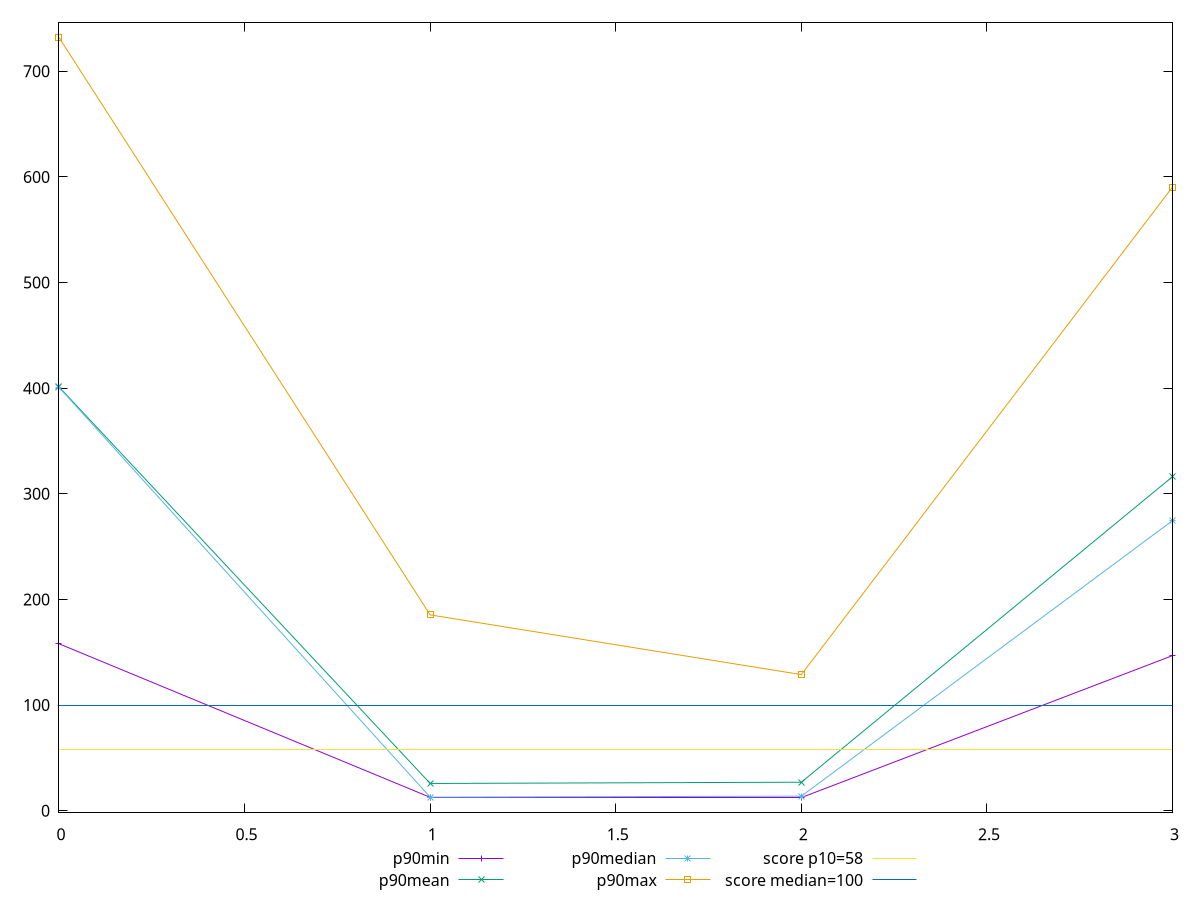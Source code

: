 reset

$p90Min <<EOF
0 158.00000000000037
1 12.8
2 12.8
3 146.8
EOF

$p90Mean <<EOF
0 401.21276595744666
1 25.749159067882466
2 26.951691414917228
3 316.1992907801419
EOF

$p90Median <<EOF
0 400.7999999999996
1 12.8
2 13.733333333333334
3 274.5999999999998
EOF

$p90Max <<EOF
0 732
1 185.3333333333333
2 128.8
3 590.4000000000008
EOF

set key outside below
set xrange [0:3]
set yrange [-1.5839999999999996:746.384]
set trange [-1.5839999999999996:746.384]
set terminal svg size 640, 560 enhanced background rgb 'white'
set output "report/report_00029_2021-02-24T13-36-40.390Z/estimated-input-latency/progression/value.svg"

plot $p90Min title "p90min" with linespoints, \
     $p90Mean title "p90mean" with linespoints, \
     $p90Median title "p90median" with linespoints, \
     $p90Max title "p90max" with linespoints, \
     58 title "score p10=58", \
     100 title "score median=100"

reset
